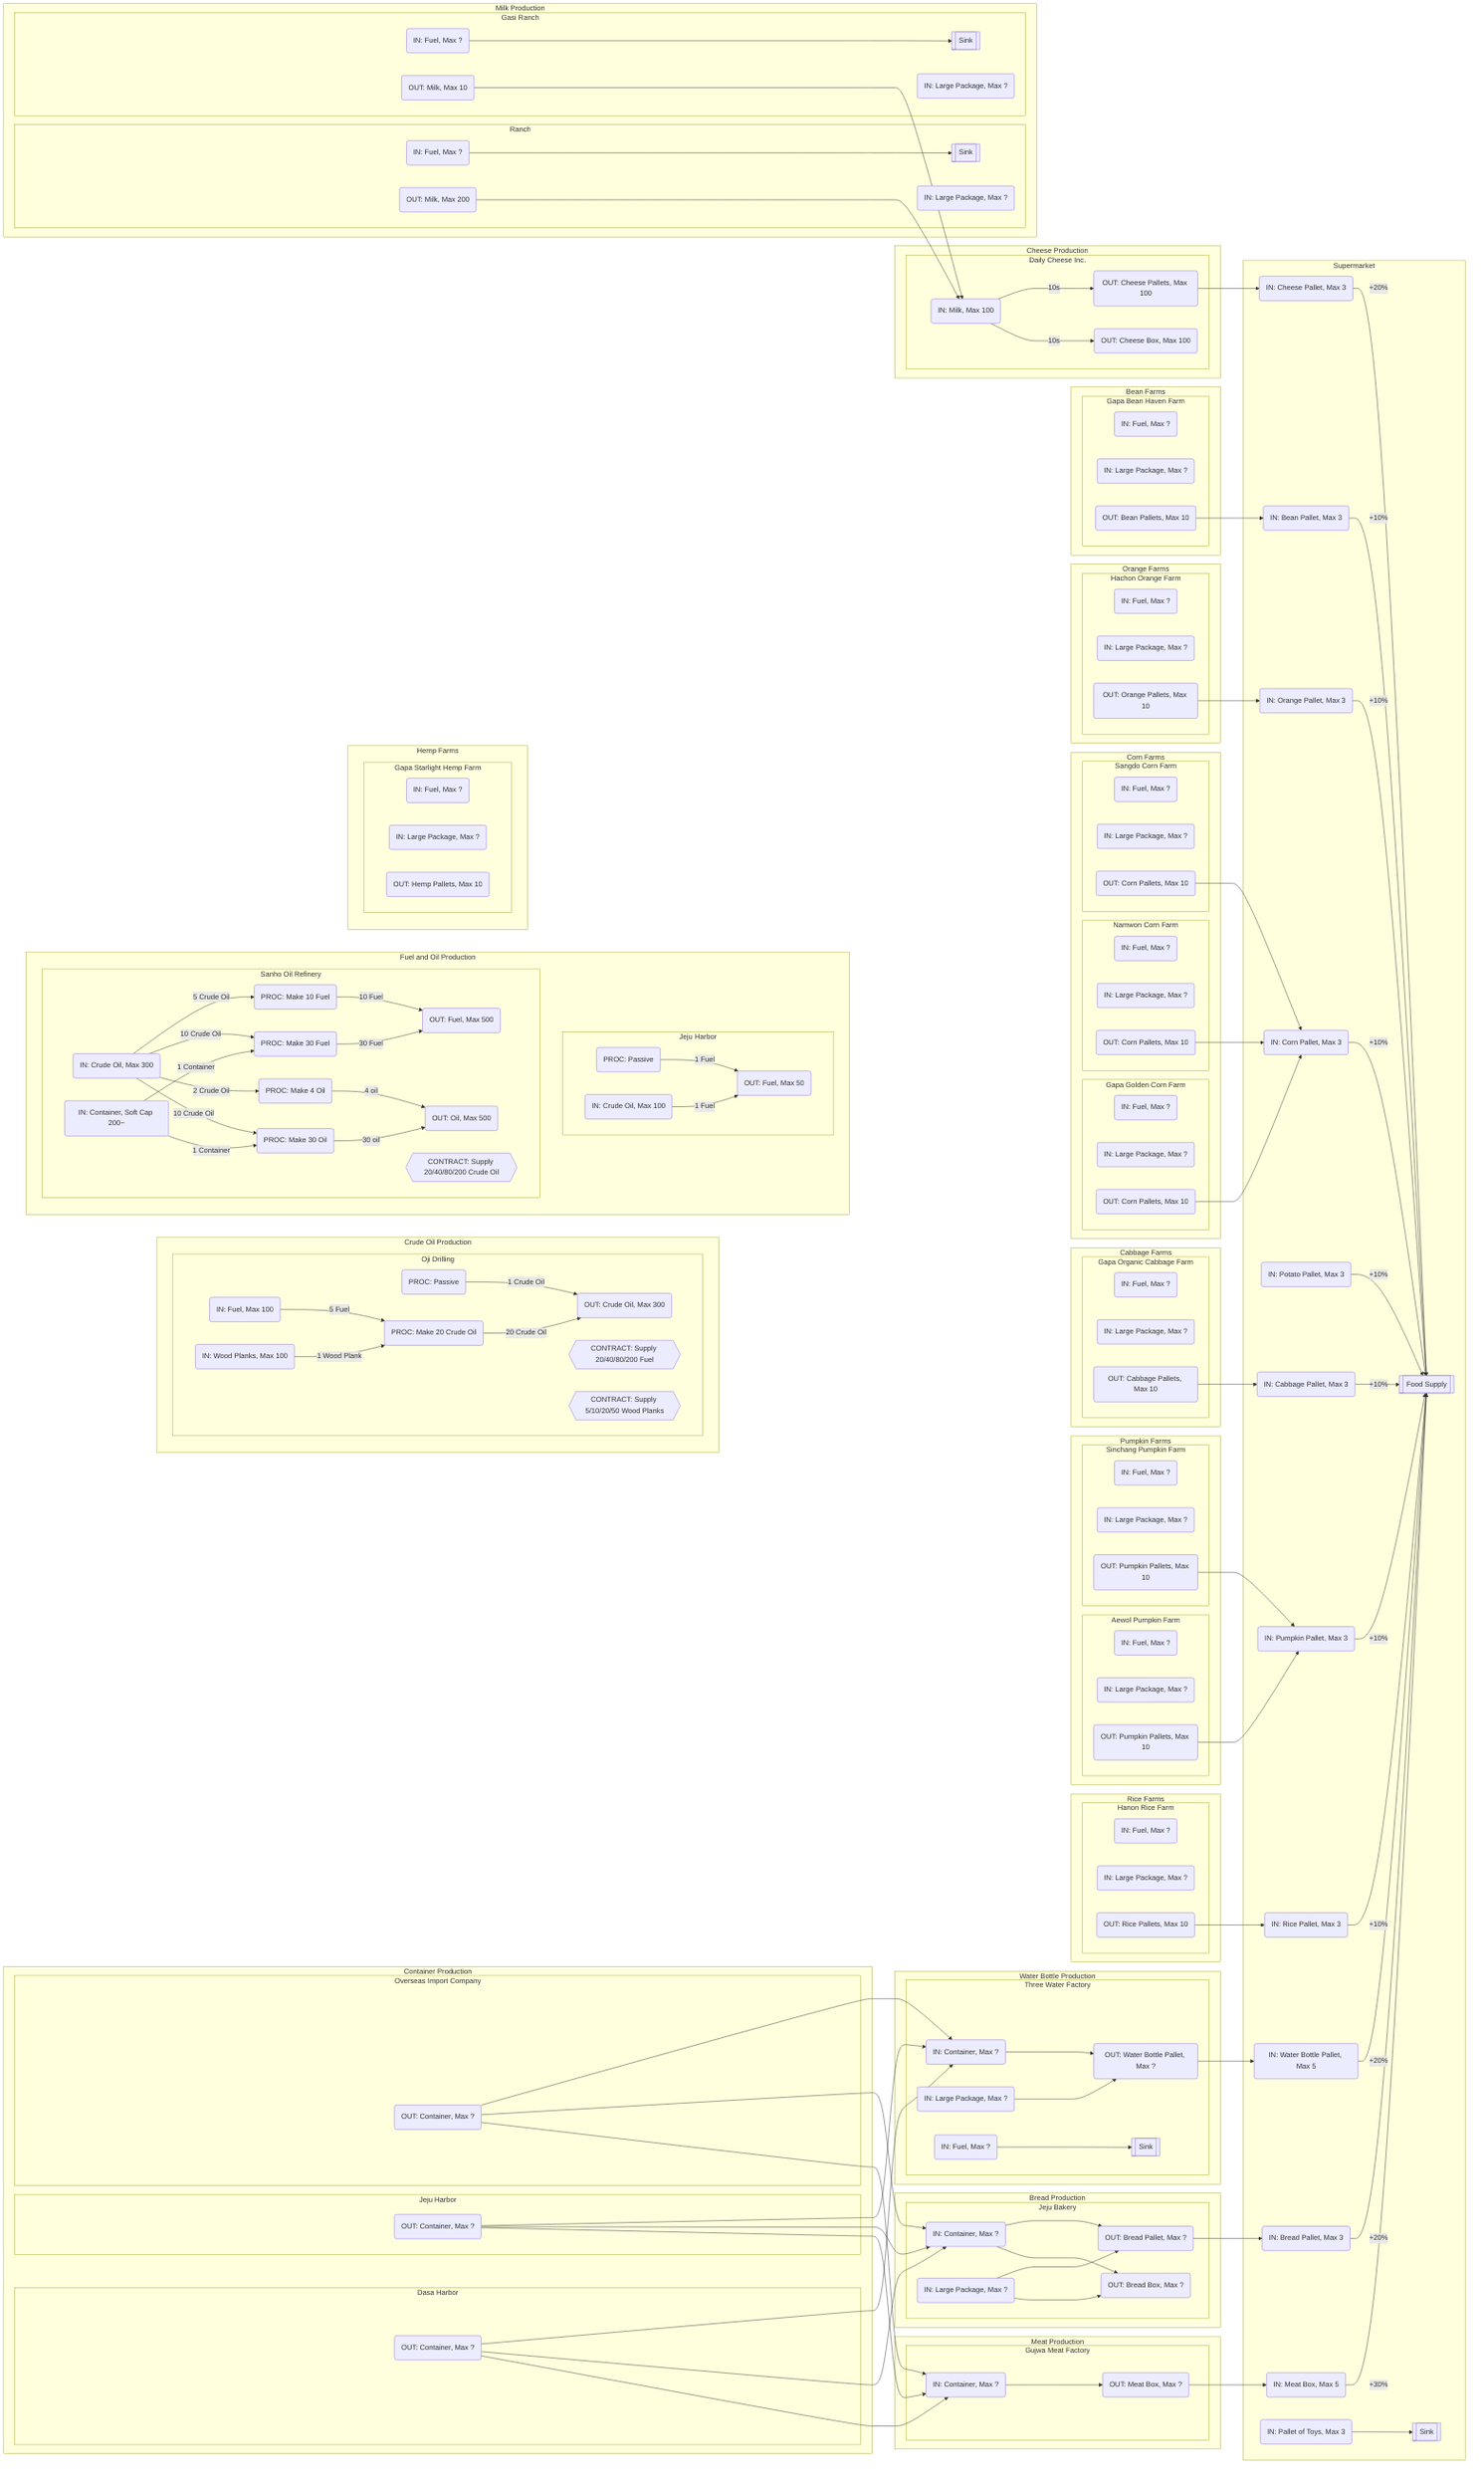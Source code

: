 graph LR

    subgraph Crude Oil Production
        subgraph Oji Drilling
            OjiCrudeOil(OUT: Crude Oil, Max 300)
            OjiPassive(PROC: Passive) -->|1 Crude Oil| OjiCrudeOil
            OjiMake20Crude(PROC: Make 20 Crude Oil) -->|20 Crude Oil| OjiCrudeOil
            OjiInFuel(IN: Fuel, Max 100) -->|5 Fuel| OjiMake20Crude
            OjiInPlanks(IN: Wood Planks, Max 100) -->|1 Wood Plank| OjiMake20Crude
            OjiFuelContract{{CONTRACT: Supply 20/40/80/200 Fuel}}
            OjiPlankContract{{CONTRACT: Supply 5/10/20/50 Wood Planks}}
        end
    end

    subgraph Fuel and Oil Production
        subgraph Jeju Harbor
            JJOutFuel(OUT: Fuel, Max 50)
            JJPassive(PROC: Passive) -->|1 Fuel| JJOutFuel
            JJInCrude(IN: Crude Oil, Max 100) -->|1 Fuel| JJOutFuel
        end
        subgraph Sanho Oil Refinery
            SanhoOutFuel(OUT: Fuel, Max 500)
            SanhoOutOil(OUT: Oil, Max 500)
            SanhoInCrude(IN: Crude Oil, Max 300)
            SanhoInContainer(IN: Container, Soft Cap 200~)

            SanhoInCrude -->|5 Crude Oil| SanhoMake10Fuel(PROC: Make 10 Fuel) -->|10 Fuel| SanhoOutFuel

            SanhoInCrude -->|10 Crude Oil| SanhoMake30Fuel(PROC: Make 30 Fuel) -->|30 Fuel| SanhoOutFuel
            SanhoInContainer -->|1 Container| SanhoMake30Fuel

            SanhoInCrude -->|2 Crude Oil| SanhoMake4Oil(PROC: Make 4 Oil) -->|4 oil| SanhoOutOil

            SanhoInCrude -->|10 Crude Oil| SanhoMake30Oil(PROC: Make 30 Oil) -->|30 oil| SanhoOutOil
            SanhoInContainer -->|1 Container| SanhoMake30Oil

            SanhooilContract{{CONTRACT: Supply 20/40/80/200 Crude Oil}}
        end
    end

    subgraph Container Production
        subgraph Dasa Harbor
            DHContainer(OUT: Container, Max ?)
        end
        subgraph Jeju Harbor
            JJContainer(OUT: Container, Max ?)
        end
        subgraph Overseas Import Company
            OICContainer(OUT: Container, Max ?)
        end
    end

    subgraph Supermarket
        FoodSupply[[Food Supply]]
        Sink[[Sink]]

        WaterBottle(IN: Water Bottle Pallet, Max 5) -->|+20%| FoodSupply
        Rice(IN: Rice Pallet, Max 3) -->|+10%| FoodSupply
        Pumpkin(IN: Pumpkin Pallet, Max 3) -->|+10%| FoodSupply
        Cabbage(IN: Cabbage Pallet, Max 3) -->|+10%| FoodSupply
        Potato(IN: Potato Pallet, Max 3) -->|+10%| FoodSupply
        Corn(IN: Corn Pallet, Max 3) -->|+10%| FoodSupply
        Orange(IN: Orange Pallet, Max 3) -->|+10%| FoodSupply
        Bean(IN: Bean Pallet, Max 3) -->|+10%| FoodSupply
        Cheese(IN: Cheese Pallet, Max 3) -->|+20%| FoodSupply
        Bread(IN: Bread Pallet, Max 3)  -->|+20%| FoodSupply
        Meat(IN: Meat Box, Max 5) -->|+30%| FoodSupply
        Toys(IN: Pallet of Toys, Max 3) --> Sink


    end

    subgraph Water Bottle Production
        subgraph Three Water Factory
            OutWaterBottle(OUT: Water Bottle Pallet, Max ?) --> WaterBottle
            TWFInContainer(IN: Container, Max ?) --> OutWaterBottle
            TWFInLargePackage(IN: Large Package, Max ?) --> OutWaterBottle
            TWFInFuel(IN: Fuel, Max ?) --> TWFSink[[Sink]]
            DHContainer --> TWFInContainer
            JJContainer --> TWFInContainer
            OICContainer --> TWFInContainer
        end
    end

    subgraph Rice Farms
        subgraph Hanon Rice Farm
            HRInFuel(IN: Fuel, Max ?)
            HRInLargePackage(IN: Large Package, Max ?)
            MakeRice1(OUT: Rice Pallets, Max 10) --> Rice
        end
    end

    subgraph Pumpkin Farms
        subgraph Aewol Pumpkin Farm
            APInFuel(IN: Fuel, Max ?)
            APInLargePackage(IN: Large Package, Max ?)
            MakePumpkin1(OUT: Pumpkin Pallets, Max 10) --> Pumpkin
        end
        subgraph Sinchang Pumpkin Farm
            SPInFuel(IN: Fuel, Max ?)
            SPInLargePackage(IN: Large Package, Max ?)
            MakePumpkin2(OUT: Pumpkin Pallets, Max 10) --> Pumpkin
        end
    end
    
    subgraph Cabbage Farms
        subgraph Gapa Organic Cabbage Farm
            GOCInFuel(IN: Fuel, Max ?)
            GOCInLargePackage(IN: Large Package, Max ?)
            MakeCabbage1(OUT: Cabbage Pallets, Max 10) --> Cabbage
        end
    end

    subgraph Corn Farms
        subgraph Gapa Golden Corn Farm
            GGCInFuel(IN: Fuel, Max ?)
            GGCInLargePackage(IN: Large Package, Max ?)
            MakeCorn1(OUT: Corn Pallets, Max 10) --> Corn
        end
        subgraph Namwon Corn Farm
            NCInFuel(IN: Fuel, Max ?)
            NCInLargePackage(IN: Large Package, Max ?)
            MakeCorn2(OUT: Corn Pallets, Max 10) --> Corn
        end
        subgraph Sangdo Corn Farm
            SCInFuel(IN: Fuel, Max ?)
            SCInLargePackage(IN: Large Package, Max ?)
            MakeCorn3(OUT: Corn Pallets, Max 10) --> Corn
        end
    end
    subgraph Orange Farms
        subgraph Hachon Orange Farm
            HOInFuel(IN: Fuel, Max ?)
            HOInLargePackage(IN: Large Package, Max ?)
            MakeOrange(OUT: Orange Pallets, Max 10) --> Orange
        end
    end

    subgraph Bean Farms
        subgraph Gapa Bean Haven Farm
            GBHInFuel(IN: Fuel, Max ?)
            GBHInLargePackage(IN: Large Package, Max ?)
            MakeBean1(OUT: Bean Pallets, Max 10) --> Bean
        end
    end

    subgraph Hemp Farms
        subgraph Gapa Starlight Hemp Farm
            GSHInFuel(IN: Fuel, Max ?)
            GSHInLargePackage(IN: Large Package, Max ?)
            MakeHemp1(OUT: Hemp Pallets, Max 10)
        end
    end

    subgraph Cheese Production
        subgraph Daily Cheese Inc.
            DCInMilk(IN: Milk, Max 100) -->|10s| OutCheesePallet(OUT: Cheese Pallets, Max 100) --> Cheese
            DCInMilk -->|10s| OutCheeseBox(OUT: Cheese Box, Max 100)
        end
    end

    subgraph Milk Production
        subgraph Ranch
            RanchInFuel(IN: Fuel, Max ?) --> RanchSink[[Sink]]
            RanchInLargePackage(IN: Large Package, Max ?)
            RanchOutMilk(OUT: Milk, Max 200) --> DCInMilk
        end
        subgraph Gasi Ranch
            GasiRanchInFuel(IN: Fuel, Max ?) --> GasiRanchSink[[Sink]]
            GasiRanchInLargePackage(IN: Large Package, Max ?)
            GasiRanchOutMilk(OUT: Milk, Max 10) --> DCInMilk
        end
    end

    subgraph Bread Production
        subgraph Jeju Bakery
            JJBInContainer(IN: Container, Max ?) --> OutBreadPallet(OUT: Bread Pallet, Max ?) --> Bread
            JJBInContainer --> OutBreadBox(OUT: Bread Box, Max ?)
            JJBInLargePackage(IN: Large Package, Max ?) --> OutBreadPallet
            JJBInLargePackage --> OutBreadBox
            DHContainer --> JJBInContainer
            JJContainer --> JJBInContainer
            OICContainer --> JJBInContainer
        end
    end

    subgraph Meat Production
        subgraph Gujwa Meat Factory
            GMFInContainer(IN: Container, Max ?) --> OutMeatBox(OUT: Meat Box, Max ?) --> Meat
            DHContainer --> GMFInContainer
            JJContainer --> GMFInContainer
            OICContainer --> GMFInContainer
        end
    end